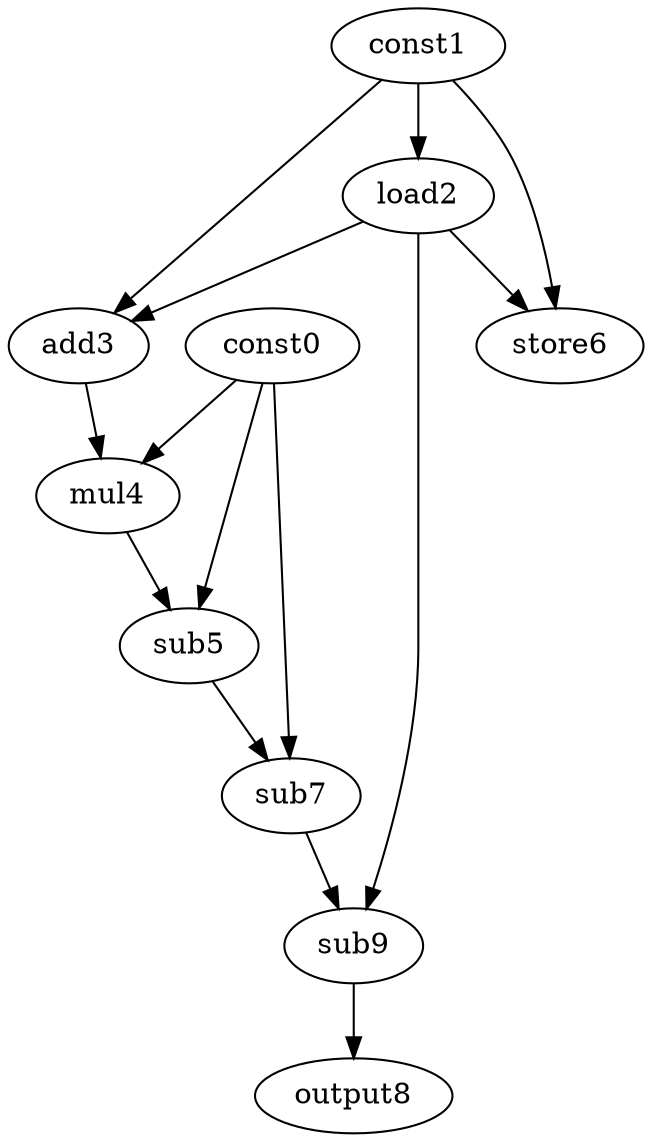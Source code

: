 digraph G { 
const0[opcode=const]; 
const1[opcode=const]; 
load2[opcode=load]; 
add3[opcode=add]; 
mul4[opcode=mul]; 
sub5[opcode=sub]; 
store6[opcode=store]; 
sub7[opcode=sub]; 
output8[opcode=output]; 
sub9[opcode=sub]; 
const1->load2[operand=0];
const1->add3[operand=0];
load2->add3[operand=1];
const1->store6[operand=0];
load2->store6[operand=1];
const0->mul4[operand=0];
add3->mul4[operand=1];
const0->sub5[operand=0];
mul4->sub5[operand=1];
const0->sub7[operand=0];
sub5->sub7[operand=1];
load2->sub9[operand=0];
sub7->sub9[operand=1];
sub9->output8[operand=0];
}
